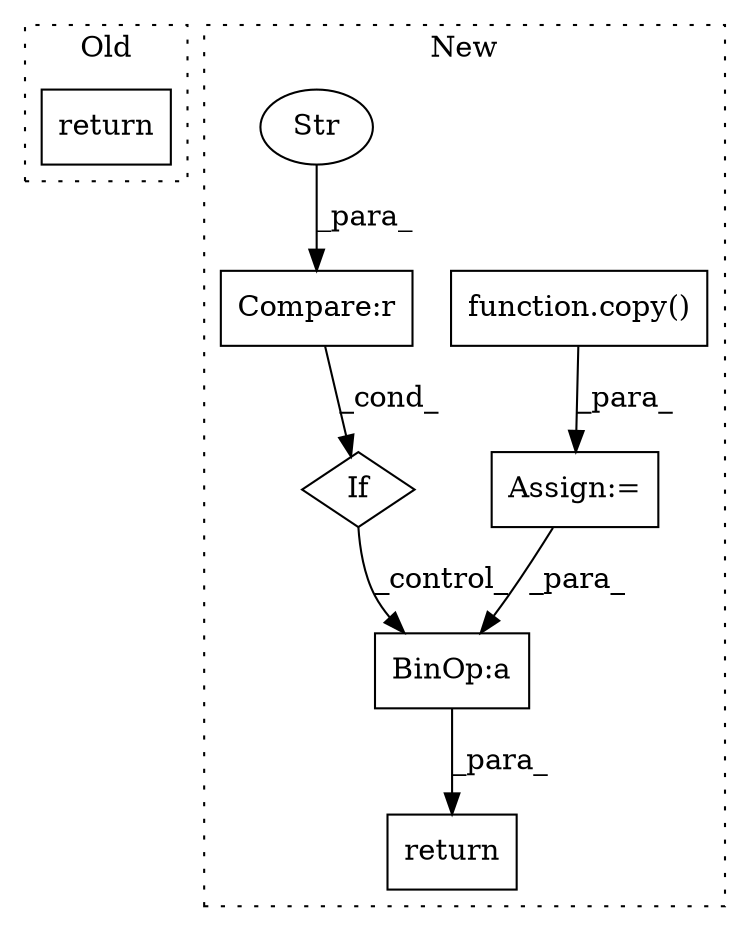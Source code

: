 digraph G {
subgraph cluster0 {
1 [label="return" a="93" s="7651" l="7" shape="box"];
label = "Old";
style="dotted";
}
subgraph cluster1 {
2 [label="function.copy()" a="75" s="7422,7431" l="5,1" shape="box"];
3 [label="return" a="93" s="7825" l="7" shape="box"];
4 [label="BinOp:a" a="82" s="7696" l="3" shape="box"];
5 [label="If" a="96" s="7644" l="0" shape="diamond"];
6 [label="Compare:r" a="40" s="7644" l="15" shape="box"];
7 [label="Str" a="66" s="7650" l="9" shape="ellipse"];
8 [label="Assign:=" a="68" s="7419" l="3" shape="box"];
label = "New";
style="dotted";
}
2 -> 8 [label="_para_"];
4 -> 3 [label="_para_"];
5 -> 4 [label="_control_"];
6 -> 5 [label="_cond_"];
7 -> 6 [label="_para_"];
8 -> 4 [label="_para_"];
}